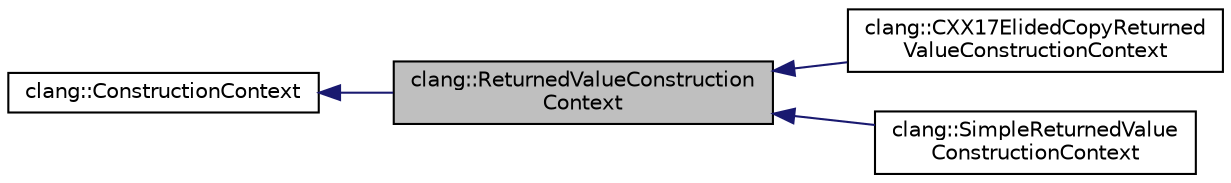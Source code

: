 digraph "clang::ReturnedValueConstructionContext"
{
 // LATEX_PDF_SIZE
  bgcolor="transparent";
  edge [fontname="Helvetica",fontsize="10",labelfontname="Helvetica",labelfontsize="10"];
  node [fontname="Helvetica",fontsize="10",shape=record];
  rankdir="LR";
  Node1 [label="clang::ReturnedValueConstruction\lContext",height=0.2,width=0.4,color="black", fillcolor="grey75", style="filled", fontcolor="black",tooltip=" "];
  Node2 -> Node1 [dir="back",color="midnightblue",fontsize="10",style="solid",fontname="Helvetica"];
  Node2 [label="clang::ConstructionContext",height=0.2,width=0.4,color="black",URL="$classclang_1_1ConstructionContext.html",tooltip="ConstructionContext's subclasses describe different ways of constructing an object in C++."];
  Node1 -> Node3 [dir="back",color="midnightblue",fontsize="10",style="solid",fontname="Helvetica"];
  Node3 [label="clang::CXX17ElidedCopyReturned\lValueConstructionContext",height=0.2,width=0.4,color="black",URL="$classclang_1_1CXX17ElidedCopyReturnedValueConstructionContext.html",tooltip="Represents a temporary object that is being immediately returned from a function by value,..."];
  Node1 -> Node4 [dir="back",color="midnightblue",fontsize="10",style="solid",fontname="Helvetica"];
  Node4 [label="clang::SimpleReturnedValue\lConstructionContext",height=0.2,width=0.4,color="black",URL="$classclang_1_1SimpleReturnedValueConstructionContext.html",tooltip="Represents a temporary object that is being immediately returned from a function by value,..."];
}

